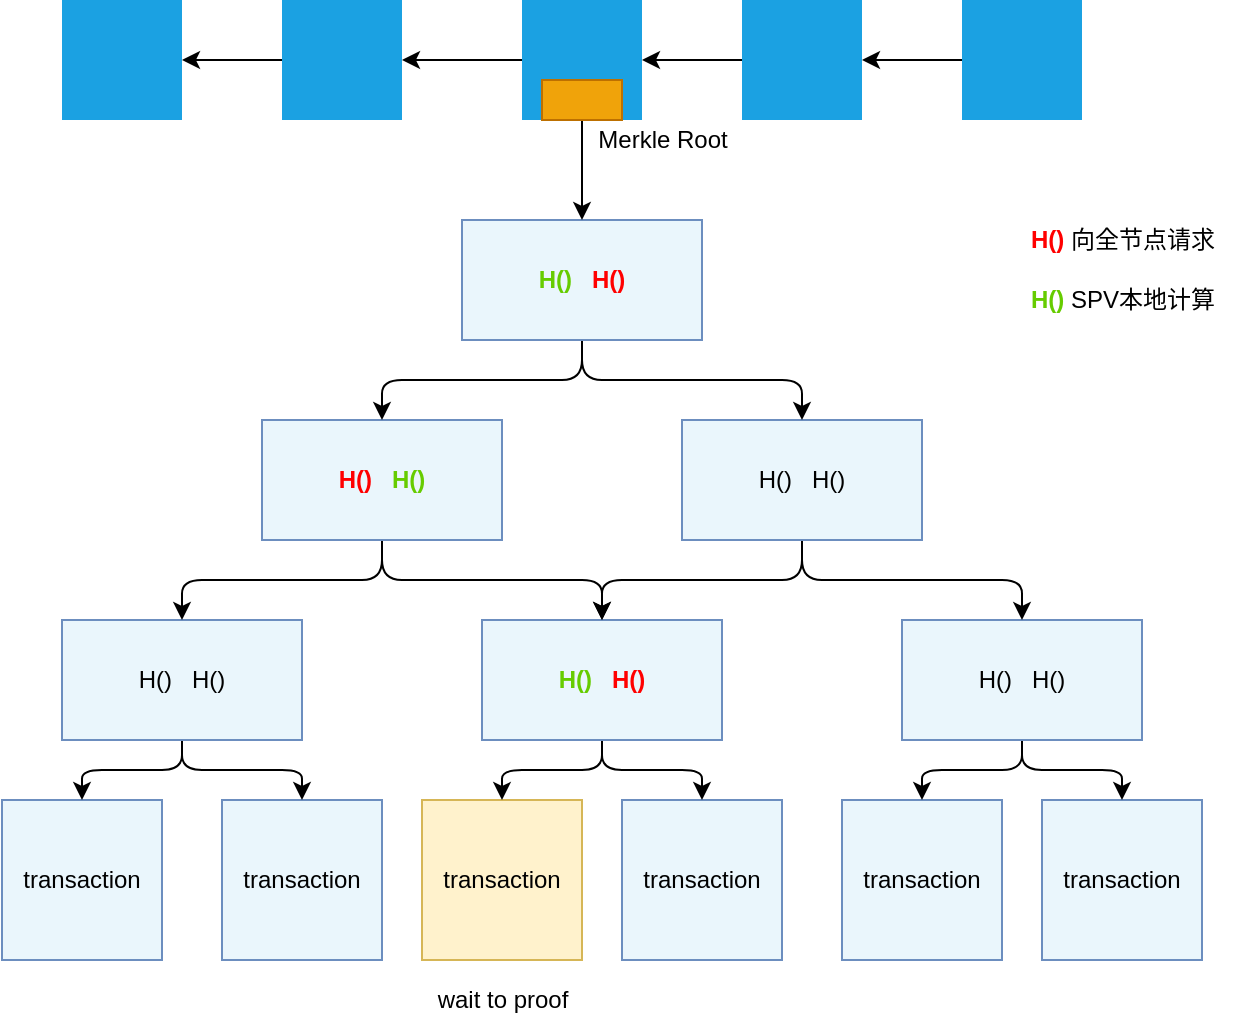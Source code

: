 <mxfile>
    <diagram id="ATbesslxdGwUulbuxX6j" name="Page-1">
        <mxGraphModel dx="520" dy="931" grid="1" gridSize="10" guides="1" tooltips="1" connect="0" arrows="1" fold="1" page="1" pageScale="1" pageWidth="850" pageHeight="1100" math="0" shadow="0">
            <root>
                <mxCell id="0"/>
                <mxCell id="1" parent="0"/>
                <mxCell id="29" value="transaction" style="whiteSpace=wrap;html=1;aspect=fixed;strokeColor=#6c8ebf;fillColor=#EAF6FC;" vertex="1" parent="1">
                    <mxGeometry x="170" y="500" width="80" height="80" as="geometry"/>
                </mxCell>
                <mxCell id="30" value="&lt;span&gt;transaction&lt;/span&gt;" style="whiteSpace=wrap;html=1;aspect=fixed;strokeColor=#6c8ebf;fillColor=#EAF6FC;" vertex="1" parent="1">
                    <mxGeometry x="280" y="500" width="80" height="80" as="geometry"/>
                </mxCell>
                <mxCell id="31" value="&lt;span&gt;transaction&lt;/span&gt;" style="whiteSpace=wrap;html=1;aspect=fixed;fillColor=#fff2cc;strokeColor=#d6b656;" vertex="1" parent="1">
                    <mxGeometry x="380" y="500" width="80" height="80" as="geometry"/>
                </mxCell>
                <mxCell id="32" value="&lt;span&gt;transaction&lt;/span&gt;" style="whiteSpace=wrap;html=1;aspect=fixed;strokeColor=#6c8ebf;fillColor=#EAF6FC;" vertex="1" parent="1">
                    <mxGeometry x="480" y="500" width="80" height="80" as="geometry"/>
                </mxCell>
                <mxCell id="33" value="&lt;span&gt;transaction&lt;/span&gt;" style="whiteSpace=wrap;html=1;aspect=fixed;strokeColor=#6c8ebf;fillColor=#EAF6FC;" vertex="1" parent="1">
                    <mxGeometry x="590" y="500" width="80" height="80" as="geometry"/>
                </mxCell>
                <mxCell id="34" value="&lt;span&gt;transaction&lt;/span&gt;" style="whiteSpace=wrap;html=1;aspect=fixed;strokeColor=#6c8ebf;fillColor=#EAF6FC;" vertex="1" parent="1">
                    <mxGeometry x="690" y="500" width="80" height="80" as="geometry"/>
                </mxCell>
                <mxCell id="50" style="edgeStyle=orthogonalEdgeStyle;html=1;" edge="1" parent="1" source="36" target="29">
                    <mxGeometry relative="1" as="geometry"/>
                </mxCell>
                <mxCell id="51" style="edgeStyle=orthogonalEdgeStyle;html=1;entryX=0.5;entryY=0;entryDx=0;entryDy=0;" edge="1" parent="1" source="36" target="30">
                    <mxGeometry relative="1" as="geometry"/>
                </mxCell>
                <mxCell id="36" value="H()&lt;span style=&quot;white-space: pre&quot;&gt;&#9;&lt;/span&gt;H()" style="rounded=0;whiteSpace=wrap;html=1;strokeColor=#6c8ebf;fillColor=#EAF6FC;" vertex="1" parent="1">
                    <mxGeometry x="200" y="410" width="120" height="60" as="geometry"/>
                </mxCell>
                <mxCell id="52" style="edgeStyle=orthogonalEdgeStyle;html=1;entryX=0.5;entryY=0;entryDx=0;entryDy=0;" edge="1" parent="1" source="37" target="31">
                    <mxGeometry relative="1" as="geometry"/>
                </mxCell>
                <mxCell id="53" style="edgeStyle=orthogonalEdgeStyle;html=1;entryX=0.5;entryY=0;entryDx=0;entryDy=0;" edge="1" parent="1" source="37" target="32">
                    <mxGeometry relative="1" as="geometry"/>
                </mxCell>
                <mxCell id="37" value="&lt;b&gt;&lt;font color=&quot;#66cc00&quot;&gt;H()&lt;/font&gt;&lt;span style=&quot;white-space: pre&quot;&gt;&#9;&lt;/span&gt;&lt;font color=&quot;#ff0000&quot;&gt;H()&lt;/font&gt;&lt;/b&gt;" style="rounded=0;whiteSpace=wrap;html=1;strokeColor=#6c8ebf;fillColor=#EAF6FC;" vertex="1" parent="1">
                    <mxGeometry x="410" y="410" width="120" height="60" as="geometry"/>
                </mxCell>
                <mxCell id="54" style="edgeStyle=orthogonalEdgeStyle;html=1;entryX=0.5;entryY=0;entryDx=0;entryDy=0;" edge="1" parent="1" source="38" target="33">
                    <mxGeometry relative="1" as="geometry"/>
                </mxCell>
                <mxCell id="55" style="edgeStyle=orthogonalEdgeStyle;html=1;entryX=0.5;entryY=0;entryDx=0;entryDy=0;" edge="1" parent="1" source="38" target="34">
                    <mxGeometry relative="1" as="geometry"/>
                </mxCell>
                <mxCell id="38" value="H()&lt;span style=&quot;white-space: pre&quot;&gt;&#9;&lt;/span&gt;H()" style="rounded=0;whiteSpace=wrap;html=1;strokeColor=#6c8ebf;fillColor=#EAF6FC;" vertex="1" parent="1">
                    <mxGeometry x="620" y="410" width="120" height="60" as="geometry"/>
                </mxCell>
                <mxCell id="46" style="edgeStyle=orthogonalEdgeStyle;html=1;" edge="1" parent="1" source="39" target="36">
                    <mxGeometry relative="1" as="geometry"/>
                </mxCell>
                <mxCell id="47" style="edgeStyle=orthogonalEdgeStyle;html=1;entryX=0.5;entryY=0;entryDx=0;entryDy=0;" edge="1" parent="1" source="39" target="37">
                    <mxGeometry relative="1" as="geometry"/>
                </mxCell>
                <mxCell id="39" value="&lt;b&gt;&lt;font color=&quot;#ff0000&quot;&gt;H()&lt;/font&gt;&lt;span style=&quot;white-space: pre&quot;&gt;&#9;&lt;/span&gt;&lt;font color=&quot;#66cc00&quot;&gt;H()&lt;/font&gt;&lt;/b&gt;" style="rounded=0;whiteSpace=wrap;html=1;strokeColor=#6c8ebf;fillColor=#EAF6FC;" vertex="1" parent="1">
                    <mxGeometry x="300" y="310" width="120" height="60" as="geometry"/>
                </mxCell>
                <mxCell id="48" style="edgeStyle=orthogonalEdgeStyle;html=1;" edge="1" parent="1" source="40" target="37">
                    <mxGeometry relative="1" as="geometry"/>
                </mxCell>
                <mxCell id="49" style="edgeStyle=orthogonalEdgeStyle;html=1;entryX=0.5;entryY=0;entryDx=0;entryDy=0;" edge="1" parent="1" source="40" target="38">
                    <mxGeometry relative="1" as="geometry"/>
                </mxCell>
                <mxCell id="40" value="H()&lt;span style=&quot;white-space: pre&quot;&gt;&#9;&lt;/span&gt;H()" style="rounded=0;whiteSpace=wrap;html=1;strokeColor=#6c8ebf;fillColor=#EAF6FC;" vertex="1" parent="1">
                    <mxGeometry x="510" y="310" width="120" height="60" as="geometry"/>
                </mxCell>
                <mxCell id="44" style="edgeStyle=orthogonalEdgeStyle;html=1;entryX=0.5;entryY=0;entryDx=0;entryDy=0;exitX=0.5;exitY=1;exitDx=0;exitDy=0;" edge="1" parent="1" source="41" target="39">
                    <mxGeometry relative="1" as="geometry"/>
                </mxCell>
                <mxCell id="45" style="edgeStyle=orthogonalEdgeStyle;html=1;" edge="1" parent="1" source="41" target="40">
                    <mxGeometry relative="1" as="geometry"/>
                </mxCell>
                <mxCell id="41" value="&lt;b&gt;&lt;font color=&quot;#66cc00&quot;&gt;H()&lt;/font&gt;&lt;span style=&quot;white-space: pre&quot;&gt;&#9;&lt;/span&gt;&lt;font color=&quot;#ff0000&quot;&gt;H()&lt;/font&gt;&lt;/b&gt;" style="rounded=0;whiteSpace=wrap;html=1;strokeColor=#6c8ebf;fillColor=#EAF6FC;" vertex="1" parent="1">
                    <mxGeometry x="400" y="210" width="120" height="60" as="geometry"/>
                </mxCell>
                <mxCell id="58" value="" style="whiteSpace=wrap;html=1;aspect=fixed;fillColor=#1ba1e2;fontColor=#ffffff;strokeColor=none;" vertex="1" parent="1">
                    <mxGeometry x="200" y="100" width="60" height="60" as="geometry"/>
                </mxCell>
                <mxCell id="63" style="edgeStyle=orthogonalEdgeStyle;html=1;entryX=1;entryY=0.5;entryDx=0;entryDy=0;" edge="1" parent="1" source="59" target="58">
                    <mxGeometry relative="1" as="geometry"/>
                </mxCell>
                <mxCell id="59" value="" style="whiteSpace=wrap;html=1;aspect=fixed;fillColor=#1ba1e2;fontColor=#ffffff;strokeColor=none;" vertex="1" parent="1">
                    <mxGeometry x="310" y="100" width="60" height="60" as="geometry"/>
                </mxCell>
                <mxCell id="64" style="edgeStyle=orthogonalEdgeStyle;html=1;entryX=1;entryY=0.5;entryDx=0;entryDy=0;" edge="1" parent="1" source="60" target="59">
                    <mxGeometry relative="1" as="geometry"/>
                </mxCell>
                <mxCell id="60" value="" style="whiteSpace=wrap;html=1;aspect=fixed;fillColor=#1ba1e2;fontColor=#ffffff;strokeColor=none;" vertex="1" parent="1">
                    <mxGeometry x="430" y="100" width="60" height="60" as="geometry"/>
                </mxCell>
                <mxCell id="65" style="edgeStyle=orthogonalEdgeStyle;html=1;entryX=1;entryY=0.5;entryDx=0;entryDy=0;" edge="1" parent="1" source="61" target="60">
                    <mxGeometry relative="1" as="geometry"/>
                </mxCell>
                <mxCell id="61" value="" style="whiteSpace=wrap;html=1;aspect=fixed;fillColor=#1ba1e2;fontColor=#ffffff;strokeColor=none;" vertex="1" parent="1">
                    <mxGeometry x="540" y="100" width="60" height="60" as="geometry"/>
                </mxCell>
                <mxCell id="66" style="edgeStyle=orthogonalEdgeStyle;html=1;entryX=1;entryY=0.5;entryDx=0;entryDy=0;" edge="1" parent="1" source="62" target="61">
                    <mxGeometry relative="1" as="geometry"/>
                </mxCell>
                <mxCell id="62" value="" style="whiteSpace=wrap;html=1;aspect=fixed;fillColor=#1ba1e2;fontColor=#ffffff;strokeColor=none;" vertex="1" parent="1">
                    <mxGeometry x="650" y="100" width="60" height="60" as="geometry"/>
                </mxCell>
                <mxCell id="69" style="edgeStyle=orthogonalEdgeStyle;html=1;entryX=0.5;entryY=0;entryDx=0;entryDy=0;" edge="1" parent="1" source="68" target="41">
                    <mxGeometry relative="1" as="geometry"/>
                </mxCell>
                <mxCell id="68" value="" style="rounded=0;whiteSpace=wrap;html=1;fillColor=#f0a30a;strokeColor=#BD7000;fontColor=#000000;" vertex="1" parent="1">
                    <mxGeometry x="440" y="140" width="40" height="20" as="geometry"/>
                </mxCell>
                <mxCell id="70" value="Merkle Root" style="text;html=1;align=center;verticalAlign=middle;resizable=0;points=[];autosize=1;strokeColor=none;" vertex="1" parent="1">
                    <mxGeometry x="460" y="160" width="80" height="20" as="geometry"/>
                </mxCell>
                <mxCell id="72" value="wait to proof" style="text;html=1;align=center;verticalAlign=middle;resizable=0;points=[];autosize=1;strokeColor=none;" vertex="1" parent="1">
                    <mxGeometry x="380" y="590" width="80" height="20" as="geometry"/>
                </mxCell>
                <mxCell id="73" value="&lt;b&gt;&lt;font color=&quot;#ff0000&quot;&gt;H()&lt;/font&gt;&lt;/b&gt; 向全节点请求" style="text;html=1;align=center;verticalAlign=middle;resizable=0;points=[];autosize=1;strokeColor=none;" vertex="1" parent="1">
                    <mxGeometry x="675" y="210" width="110" height="20" as="geometry"/>
                </mxCell>
                <mxCell id="74" value="&lt;b&gt;&lt;font color=&quot;#66cc00&quot;&gt;H()&lt;/font&gt;&lt;/b&gt;&amp;nbsp;SPV本地计算" style="text;html=1;align=center;verticalAlign=middle;resizable=0;points=[];autosize=1;strokeColor=none;" vertex="1" parent="1">
                    <mxGeometry x="675" y="240" width="110" height="20" as="geometry"/>
                </mxCell>
            </root>
        </mxGraphModel>
    </diagram>
</mxfile>